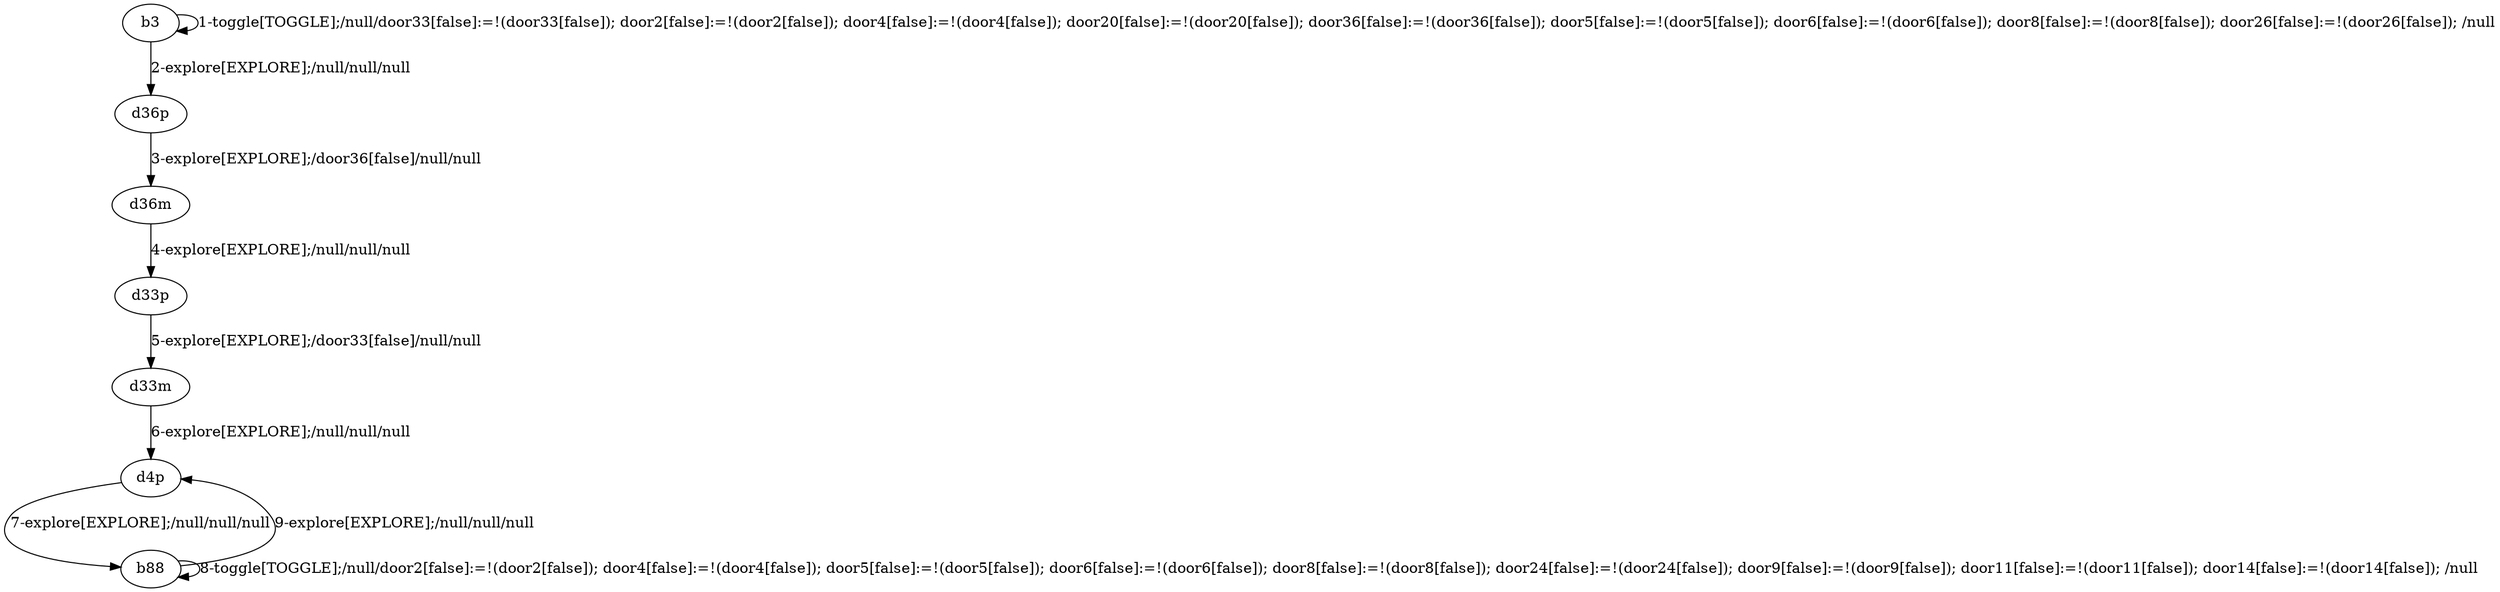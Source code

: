 # Total number of goals covered by this test: 5
# d33m --> d4p
# d33p --> d33m
# b88 --> b88
# d4p --> b88
# b88 --> d4p

digraph g {
"b3" -> "b3" [label = "1-toggle[TOGGLE];/null/door33[false]:=!(door33[false]); door2[false]:=!(door2[false]); door4[false]:=!(door4[false]); door20[false]:=!(door20[false]); door36[false]:=!(door36[false]); door5[false]:=!(door5[false]); door6[false]:=!(door6[false]); door8[false]:=!(door8[false]); door26[false]:=!(door26[false]); /null"];
"b3" -> "d36p" [label = "2-explore[EXPLORE];/null/null/null"];
"d36p" -> "d36m" [label = "3-explore[EXPLORE];/door36[false]/null/null"];
"d36m" -> "d33p" [label = "4-explore[EXPLORE];/null/null/null"];
"d33p" -> "d33m" [label = "5-explore[EXPLORE];/door33[false]/null/null"];
"d33m" -> "d4p" [label = "6-explore[EXPLORE];/null/null/null"];
"d4p" -> "b88" [label = "7-explore[EXPLORE];/null/null/null"];
"b88" -> "b88" [label = "8-toggle[TOGGLE];/null/door2[false]:=!(door2[false]); door4[false]:=!(door4[false]); door5[false]:=!(door5[false]); door6[false]:=!(door6[false]); door8[false]:=!(door8[false]); door24[false]:=!(door24[false]); door9[false]:=!(door9[false]); door11[false]:=!(door11[false]); door14[false]:=!(door14[false]); /null"];
"b88" -> "d4p" [label = "9-explore[EXPLORE];/null/null/null"];
}